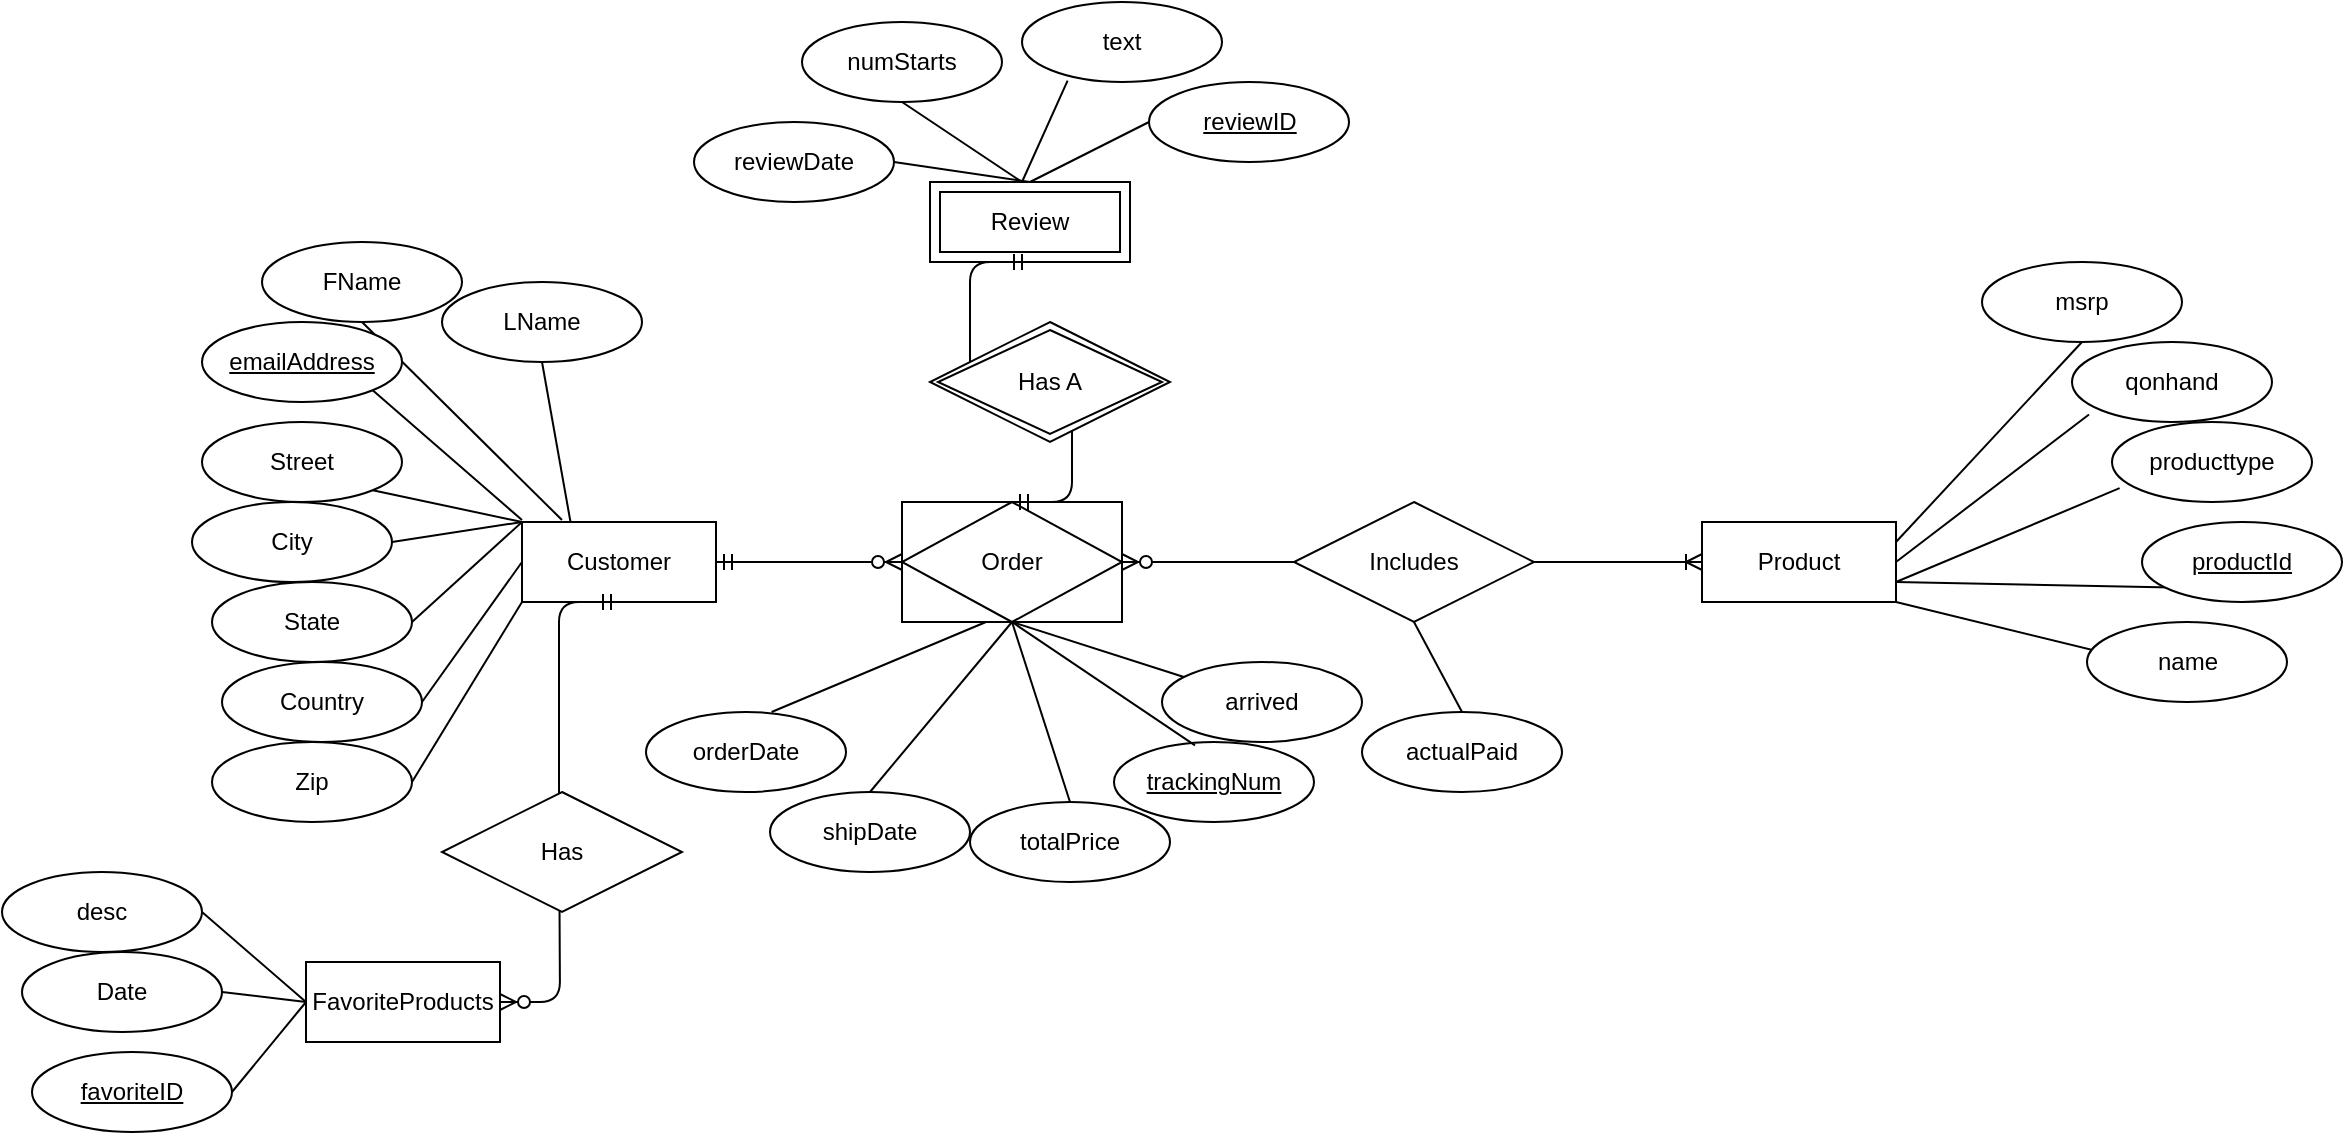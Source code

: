 <mxfile version="14.2.9" type="github">
  <diagram id="R2lEEEUBdFMjLlhIrx00" name="Page-1">
    <mxGraphModel dx="2342" dy="703" grid="1" gridSize="10" guides="1" tooltips="1" connect="1" arrows="1" fold="1" page="1" pageScale="1" pageWidth="850" pageHeight="1100" math="0" shadow="0" extFonts="Permanent Marker^https://fonts.googleapis.com/css?family=Permanent+Marker">
      <root>
        <mxCell id="0" />
        <mxCell id="1" parent="0" />
        <mxCell id="x9NvxZj61J1J9ld-LQLX-63" value="Review" style="shape=ext;margin=3;double=1;whiteSpace=wrap;html=1;align=center;" parent="1" vertex="1">
          <mxGeometry x="-56" y="120" width="100" height="40" as="geometry" />
        </mxCell>
        <mxCell id="v3UMW6L6XcEvRnhdQh_5-23" value="actualPaid" style="ellipse;whiteSpace=wrap;html=1;align=center;" parent="1" vertex="1">
          <mxGeometry x="160" y="385" width="100" height="40" as="geometry" />
        </mxCell>
        <mxCell id="v3UMW6L6XcEvRnhdQh_5-30" value="" style="endArrow=none;html=1;entryX=0.5;entryY=1;entryDx=0;entryDy=0;exitX=0.5;exitY=0;exitDx=0;exitDy=0;" parent="1" source="v3UMW6L6XcEvRnhdQh_5-23" edge="1" target="JtV4IDJJG3DMfFqDeFfQ-3">
          <mxGeometry width="50" height="50" relative="1" as="geometry">
            <mxPoint x="399.5" y="395" as="sourcePoint" />
            <mxPoint x="267.5" y="355" as="targetPoint" />
          </mxGeometry>
        </mxCell>
        <mxCell id="v3UMW6L6XcEvRnhdQh_5-32" value="" style="endArrow=none;html=1;rounded=0;exitX=1;exitY=0.75;exitDx=0;exitDy=0;entryX=1;entryY=1;entryDx=0;entryDy=0;" parent="1" source="tE1Tz7KGst0yB31uhPFn-10" target="v3UMW6L6XcEvRnhdQh_5-40" edge="1">
          <mxGeometry relative="1" as="geometry">
            <mxPoint x="347.5" y="280" as="sourcePoint" />
            <mxPoint x="270" y="240" as="targetPoint" />
          </mxGeometry>
        </mxCell>
        <mxCell id="v3UMW6L6XcEvRnhdQh_5-33" value="" style="endArrow=none;html=1;rounded=0;exitX=1;exitY=0.75;exitDx=0;exitDy=0;entryX=0.038;entryY=0.827;entryDx=0;entryDy=0;entryPerimeter=0;" parent="1" source="tE1Tz7KGst0yB31uhPFn-10" target="v3UMW6L6XcEvRnhdQh_5-43" edge="1">
          <mxGeometry relative="1" as="geometry">
            <mxPoint x="422.85" y="278.98" as="sourcePoint" />
            <mxPoint x="490" y="240" as="targetPoint" />
          </mxGeometry>
        </mxCell>
        <mxCell id="v3UMW6L6XcEvRnhdQh_5-34" value="" style="endArrow=none;html=1;rounded=0;entryX=0.085;entryY=0.907;entryDx=0;entryDy=0;entryPerimeter=0;" parent="1" target="v3UMW6L6XcEvRnhdQh_5-44" edge="1">
          <mxGeometry relative="1" as="geometry">
            <mxPoint x="427" y="310" as="sourcePoint" />
            <mxPoint x="423.311" y="229.82" as="targetPoint" />
          </mxGeometry>
        </mxCell>
        <mxCell id="v3UMW6L6XcEvRnhdQh_5-35" value="" style="endArrow=none;html=1;rounded=0;exitX=1;exitY=0.25;exitDx=0;exitDy=0;entryX=0.5;entryY=1;entryDx=0;entryDy=0;" parent="1" source="tE1Tz7KGst0yB31uhPFn-10" target="v3UMW6L6XcEvRnhdQh_5-45" edge="1">
          <mxGeometry relative="1" as="geometry">
            <mxPoint x="375" y="280" as="sourcePoint" />
            <mxPoint x="330" y="230" as="targetPoint" />
          </mxGeometry>
        </mxCell>
        <mxCell id="v3UMW6L6XcEvRnhdQh_5-40" value="productId" style="ellipse;whiteSpace=wrap;html=1;align=center;fontStyle=4;" parent="1" vertex="1">
          <mxGeometry x="550" y="290" width="100" height="40" as="geometry" />
        </mxCell>
        <mxCell id="v3UMW6L6XcEvRnhdQh_5-43" value="producttype" style="ellipse;whiteSpace=wrap;html=1;align=center;" parent="1" vertex="1">
          <mxGeometry x="535" y="240" width="100" height="40" as="geometry" />
        </mxCell>
        <mxCell id="v3UMW6L6XcEvRnhdQh_5-44" value="qonhand" style="ellipse;whiteSpace=wrap;html=1;align=center;" parent="1" vertex="1">
          <mxGeometry x="515" y="200" width="100" height="40" as="geometry" />
        </mxCell>
        <mxCell id="v3UMW6L6XcEvRnhdQh_5-45" value="msrp" style="ellipse;whiteSpace=wrap;html=1;align=center;" parent="1" vertex="1">
          <mxGeometry x="470" y="160" width="100" height="40" as="geometry" />
        </mxCell>
        <mxCell id="v3UMW6L6XcEvRnhdQh_5-48" value="" style="endArrow=none;html=1;rounded=0;entryX=1;entryY=1;entryDx=0;entryDy=0;exitX=1;exitY=1;exitDx=0;exitDy=0;" parent="1" source="tE1Tz7KGst0yB31uhPFn-10" target="v3UMW6L6XcEvRnhdQh_5-50" edge="1">
          <mxGeometry relative="1" as="geometry">
            <mxPoint x="320" y="280" as="sourcePoint" />
            <mxPoint x="230" y="280" as="targetPoint" />
          </mxGeometry>
        </mxCell>
        <mxCell id="v3UMW6L6XcEvRnhdQh_5-50" value="name" style="ellipse;whiteSpace=wrap;html=1;align=center;" parent="1" vertex="1">
          <mxGeometry x="522.5" y="340" width="100" height="40" as="geometry" />
        </mxCell>
        <mxCell id="v3UMW6L6XcEvRnhdQh_5-52" value="Customer" style="whiteSpace=wrap;html=1;align=center;" parent="1" vertex="1">
          <mxGeometry x="-260" y="290" width="97" height="40" as="geometry" />
        </mxCell>
        <mxCell id="v3UMW6L6XcEvRnhdQh_5-63" value="" style="endArrow=none;html=1;rounded=0;entryX=1;entryY=1;entryDx=0;entryDy=0;" parent="1" target="v3UMW6L6XcEvRnhdQh_5-65" edge="1">
          <mxGeometry relative="1" as="geometry">
            <mxPoint x="-260" y="289" as="sourcePoint" />
            <mxPoint x="-310" y="240" as="targetPoint" />
          </mxGeometry>
        </mxCell>
        <mxCell id="v3UMW6L6XcEvRnhdQh_5-64" value="" style="endArrow=none;html=1;rounded=0;entryX=0.5;entryY=1;entryDx=0;entryDy=0;" parent="1" target="v3UMW6L6XcEvRnhdQh_5-66" edge="1">
          <mxGeometry relative="1" as="geometry">
            <mxPoint x="-240" y="289" as="sourcePoint" />
            <mxPoint x="-250" y="230" as="targetPoint" />
          </mxGeometry>
        </mxCell>
        <mxCell id="v3UMW6L6XcEvRnhdQh_5-65" value="emailAddress" style="ellipse;whiteSpace=wrap;html=1;align=center;fontStyle=4;" parent="1" vertex="1">
          <mxGeometry x="-420" y="190" width="100" height="40" as="geometry" />
        </mxCell>
        <mxCell id="v3UMW6L6XcEvRnhdQh_5-66" value="FName" style="ellipse;whiteSpace=wrap;html=1;align=center;" parent="1" vertex="1">
          <mxGeometry x="-390" y="150" width="100" height="40" as="geometry" />
        </mxCell>
        <mxCell id="v3UMW6L6XcEvRnhdQh_5-67" value="" style="endArrow=none;html=1;rounded=0;entryX=1;entryY=1;entryDx=0;entryDy=0;" parent="1" target="v3UMW6L6XcEvRnhdQh_5-68" edge="1">
          <mxGeometry relative="1" as="geometry">
            <mxPoint x="-260" y="290" as="sourcePoint" />
            <mxPoint x="-350" y="280" as="targetPoint" />
          </mxGeometry>
        </mxCell>
        <mxCell id="v3UMW6L6XcEvRnhdQh_5-68" value="Street" style="ellipse;whiteSpace=wrap;html=1;align=center;" parent="1" vertex="1">
          <mxGeometry x="-420" y="240" width="100" height="40" as="geometry" />
        </mxCell>
        <mxCell id="v3UMW6L6XcEvRnhdQh_5-71" value="" style="endArrow=none;html=1;rounded=0;exitX=0.25;exitY=0;exitDx=0;exitDy=0;entryX=0.5;entryY=1;entryDx=0;entryDy=0;" parent="1" source="v3UMW6L6XcEvRnhdQh_5-52" target="v3UMW6L6XcEvRnhdQh_5-72" edge="1">
          <mxGeometry relative="1" as="geometry">
            <mxPoint x="-110.812" y="290" as="sourcePoint" />
            <mxPoint x="-150" y="230.6" as="targetPoint" />
          </mxGeometry>
        </mxCell>
        <mxCell id="v3UMW6L6XcEvRnhdQh_5-72" value="LName" style="ellipse;whiteSpace=wrap;html=1;align=center;" parent="1" vertex="1">
          <mxGeometry x="-300" y="170" width="100" height="40" as="geometry" />
        </mxCell>
        <mxCell id="v3UMW6L6XcEvRnhdQh_5-95" value="desc" style="ellipse;whiteSpace=wrap;html=1;align=center;" parent="1" vertex="1">
          <mxGeometry x="-520" y="465" width="100" height="40" as="geometry" />
        </mxCell>
        <mxCell id="v3UMW6L6XcEvRnhdQh_5-108" value="FavoriteProducts" style="whiteSpace=wrap;html=1;align=center;" parent="1" vertex="1">
          <mxGeometry x="-368" y="510" width="97" height="40" as="geometry" />
        </mxCell>
        <mxCell id="v3UMW6L6XcEvRnhdQh_5-116" value="Date" style="ellipse;whiteSpace=wrap;html=1;align=center;" parent="1" vertex="1">
          <mxGeometry x="-510" y="505" width="100" height="40" as="geometry" />
        </mxCell>
        <mxCell id="v3UMW6L6XcEvRnhdQh_5-120" value="&lt;u&gt;favoriteID&lt;/u&gt;" style="ellipse;whiteSpace=wrap;html=1;align=center;" parent="1" vertex="1">
          <mxGeometry x="-505" y="555" width="100" height="40" as="geometry" />
        </mxCell>
        <mxCell id="v3UMW6L6XcEvRnhdQh_5-123" value="" style="endArrow=none;html=1;rounded=0;strokeColor=#000000;exitX=0;exitY=0.5;exitDx=0;exitDy=0;entryX=1;entryY=0.5;entryDx=0;entryDy=0;" parent="1" source="v3UMW6L6XcEvRnhdQh_5-108" edge="1" target="v3UMW6L6XcEvRnhdQh_5-120">
          <mxGeometry relative="1" as="geometry">
            <mxPoint x="-513" y="520" as="sourcePoint" />
            <mxPoint x="-413" y="635" as="targetPoint" />
          </mxGeometry>
        </mxCell>
        <mxCell id="6PIn2MYNK5KoDBoRQHLl-4" value="" style="endArrow=none;html=1;exitX=0.5;exitY=0;exitDx=0;exitDy=0;entryX=0.5;entryY=1;entryDx=0;entryDy=0;" parent="1" edge="1" target="tE1Tz7KGst0yB31uhPFn-6" source="JtV4IDJJG3DMfFqDeFfQ-2">
          <mxGeometry width="50" height="50" relative="1" as="geometry">
            <mxPoint x="330" y="385" as="sourcePoint" />
            <mxPoint x="172" y="330" as="targetPoint" />
          </mxGeometry>
        </mxCell>
        <mxCell id="tE1Tz7KGst0yB31uhPFn-6" value="Order" style="shape=associativeEntity;whiteSpace=wrap;html=1;align=center;" parent="1" vertex="1">
          <mxGeometry x="-70" y="280" width="110" height="60" as="geometry" />
        </mxCell>
        <mxCell id="tE1Tz7KGst0yB31uhPFn-10" value="Product" style="whiteSpace=wrap;html=1;align=center;" parent="1" vertex="1">
          <mxGeometry x="330" y="290" width="97" height="40" as="geometry" />
        </mxCell>
        <mxCell id="QLD6Ur6bGYuq00FG4TX2-11" value="" style="endArrow=none;html=1;rounded=0;strokeColor=#000000;exitX=0;exitY=1;exitDx=0;exitDy=0;entryX=1;entryY=0.5;entryDx=0;entryDy=0;" parent="1" source="v3UMW6L6XcEvRnhdQh_5-52" edge="1" target="JtV4IDJJG3DMfFqDeFfQ-1">
          <mxGeometry relative="1" as="geometry">
            <mxPoint x="-560" y="480" as="sourcePoint" />
            <mxPoint x="-470" y="520" as="targetPoint" />
          </mxGeometry>
        </mxCell>
        <mxCell id="x9NvxZj61J1J9ld-LQLX-14" value="City" style="ellipse;whiteSpace=wrap;html=1;align=center;" parent="1" vertex="1">
          <mxGeometry x="-425" y="280" width="100" height="40" as="geometry" />
        </mxCell>
        <mxCell id="x9NvxZj61J1J9ld-LQLX-15" value="State" style="ellipse;whiteSpace=wrap;html=1;align=center;" parent="1" vertex="1">
          <mxGeometry x="-415" y="320" width="100" height="40" as="geometry" />
        </mxCell>
        <mxCell id="x9NvxZj61J1J9ld-LQLX-25" value="" style="endArrow=none;html=1;rounded=0;exitX=0;exitY=0;exitDx=0;exitDy=0;entryX=1;entryY=0.5;entryDx=0;entryDy=0;" parent="1" source="v3UMW6L6XcEvRnhdQh_5-52" target="x9NvxZj61J1J9ld-LQLX-15" edge="1">
          <mxGeometry relative="1" as="geometry">
            <mxPoint x="-240" y="300" as="sourcePoint" />
            <mxPoint x="-279.645" y="224.142" as="targetPoint" />
          </mxGeometry>
        </mxCell>
        <mxCell id="x9NvxZj61J1J9ld-LQLX-26" value="" style="endArrow=none;html=1;rounded=0;exitX=0;exitY=0;exitDx=0;exitDy=0;entryX=1;entryY=0.5;entryDx=0;entryDy=0;" parent="1" source="v3UMW6L6XcEvRnhdQh_5-52" target="x9NvxZj61J1J9ld-LQLX-14" edge="1">
          <mxGeometry relative="1" as="geometry">
            <mxPoint x="-230" y="310" as="sourcePoint" />
            <mxPoint x="-269.645" y="234.142" as="targetPoint" />
          </mxGeometry>
        </mxCell>
        <mxCell id="x9NvxZj61J1J9ld-LQLX-29" value="Country" style="ellipse;whiteSpace=wrap;html=1;align=center;" parent="1" vertex="1">
          <mxGeometry x="-410" y="360" width="100" height="40" as="geometry" />
        </mxCell>
        <mxCell id="x9NvxZj61J1J9ld-LQLX-30" value="" style="endArrow=none;html=1;rounded=0;entryX=1;entryY=0.5;entryDx=0;entryDy=0;exitX=0;exitY=0.5;exitDx=0;exitDy=0;" parent="1" source="v3UMW6L6XcEvRnhdQh_5-52" target="x9NvxZj61J1J9ld-LQLX-29" edge="1">
          <mxGeometry relative="1" as="geometry">
            <mxPoint x="-260" y="340" as="sourcePoint" />
            <mxPoint x="-282.645" y="264.142" as="targetPoint" />
          </mxGeometry>
        </mxCell>
        <mxCell id="x9NvxZj61J1J9ld-LQLX-45" value="orderDate" style="ellipse;whiteSpace=wrap;html=1;align=center;" parent="1" vertex="1">
          <mxGeometry x="-198" y="385" width="100" height="40" as="geometry" />
        </mxCell>
        <mxCell id="x9NvxZj61J1J9ld-LQLX-46" value="shipDate" style="ellipse;whiteSpace=wrap;html=1;align=center;" parent="1" vertex="1">
          <mxGeometry x="-136" y="425" width="100" height="40" as="geometry" />
        </mxCell>
        <mxCell id="x9NvxZj61J1J9ld-LQLX-47" value="" style="endArrow=none;html=1;rounded=0;strokeColor=#000000;exitX=0.628;exitY=0;exitDx=0;exitDy=0;exitPerimeter=0;entryX=0.5;entryY=1;entryDx=0;entryDy=0;" parent="1" source="x9NvxZj61J1J9ld-LQLX-45" edge="1">
          <mxGeometry relative="1" as="geometry">
            <mxPoint x="-108" y="370" as="sourcePoint" />
            <mxPoint x="-28" y="340" as="targetPoint" />
          </mxGeometry>
        </mxCell>
        <mxCell id="x9NvxZj61J1J9ld-LQLX-48" value="" style="endArrow=none;html=1;rounded=0;strokeColor=#000000;entryX=0.5;entryY=0;entryDx=0;entryDy=0;exitX=0.5;exitY=1;exitDx=0;exitDy=0;" parent="1" source="tE1Tz7KGst0yB31uhPFn-6" target="x9NvxZj61J1J9ld-LQLX-46" edge="1">
          <mxGeometry relative="1" as="geometry">
            <mxPoint x="-3" y="340" as="sourcePoint" />
            <mxPoint x="-58" y="260" as="targetPoint" />
          </mxGeometry>
        </mxCell>
        <mxCell id="x9NvxZj61J1J9ld-LQLX-50" value="&lt;u&gt;trackingNum&lt;/u&gt;" style="ellipse;whiteSpace=wrap;html=1;align=center;" parent="1" vertex="1">
          <mxGeometry x="36" y="400" width="100" height="40" as="geometry" />
        </mxCell>
        <mxCell id="x9NvxZj61J1J9ld-LQLX-51" value="" style="endArrow=none;html=1;rounded=0;strokeColor=#000000;entryX=0.405;entryY=0.042;entryDx=0;entryDy=0;exitX=0.5;exitY=1;exitDx=0;exitDy=0;entryPerimeter=0;" parent="1" source="tE1Tz7KGst0yB31uhPFn-6" target="x9NvxZj61J1J9ld-LQLX-50" edge="1">
          <mxGeometry relative="1" as="geometry">
            <mxPoint x="-5" y="350" as="sourcePoint" />
            <mxPoint x="-28" y="395" as="targetPoint" />
          </mxGeometry>
        </mxCell>
        <mxCell id="x9NvxZj61J1J9ld-LQLX-53" value="" style="edgeStyle=entityRelationEdgeStyle;fontSize=12;html=1;endArrow=ERzeroToMany;startArrow=ERmandOne;exitX=1;exitY=0.5;exitDx=0;exitDy=0;entryX=0;entryY=0.5;entryDx=0;entryDy=0;" parent="1" source="v3UMW6L6XcEvRnhdQh_5-52" target="tE1Tz7KGst0yB31uhPFn-6" edge="1">
          <mxGeometry width="100" height="100" relative="1" as="geometry">
            <mxPoint x="180" y="440" as="sourcePoint" />
            <mxPoint x="280" y="340" as="targetPoint" />
          </mxGeometry>
        </mxCell>
        <mxCell id="x9NvxZj61J1J9ld-LQLX-57" value="reviewDate" style="ellipse;whiteSpace=wrap;html=1;align=center;" parent="1" vertex="1">
          <mxGeometry x="-174" y="90" width="100" height="40" as="geometry" />
        </mxCell>
        <mxCell id="x9NvxZj61J1J9ld-LQLX-58" value="text" style="ellipse;whiteSpace=wrap;html=1;align=center;" parent="1" vertex="1">
          <mxGeometry x="-10" y="30" width="100" height="40" as="geometry" />
        </mxCell>
        <mxCell id="x9NvxZj61J1J9ld-LQLX-59" value="numStarts" style="ellipse;whiteSpace=wrap;html=1;align=center;" parent="1" vertex="1">
          <mxGeometry x="-120" y="40" width="100" height="40" as="geometry" />
        </mxCell>
        <mxCell id="x9NvxZj61J1J9ld-LQLX-61" value="" style="edgeStyle=entityRelationEdgeStyle;fontSize=12;html=1;endArrow=ERmandOne;startArrow=ERmandOne;entryX=0.5;entryY=1;entryDx=0;entryDy=0;exitX=0.5;exitY=0;exitDx=0;exitDy=0;" parent="1" source="tE1Tz7KGst0yB31uhPFn-6" target="x9NvxZj61J1J9ld-LQLX-63" edge="1">
          <mxGeometry width="100" height="100" relative="1" as="geometry">
            <mxPoint x="180" y="440" as="sourcePoint" />
            <mxPoint x="-35.5" y="170" as="targetPoint" />
          </mxGeometry>
        </mxCell>
        <mxCell id="x9NvxZj61J1J9ld-LQLX-60" value="Has A" style="shape=rhombus;double=1;perimeter=rhombusPerimeter;whiteSpace=wrap;html=1;align=center;" parent="1" vertex="1">
          <mxGeometry x="-56" y="190" width="120" height="60" as="geometry" />
        </mxCell>
        <mxCell id="x9NvxZj61J1J9ld-LQLX-64" value="" style="endArrow=none;html=1;rounded=0;exitX=0.5;exitY=0;exitDx=0;exitDy=0;entryX=1;entryY=0.5;entryDx=0;entryDy=0;" parent="1" source="x9NvxZj61J1J9ld-LQLX-63" target="x9NvxZj61J1J9ld-LQLX-57" edge="1">
          <mxGeometry relative="1" as="geometry">
            <mxPoint x="-225.75" y="300" as="sourcePoint" />
            <mxPoint x="-240" y="220" as="targetPoint" />
          </mxGeometry>
        </mxCell>
        <mxCell id="x9NvxZj61J1J9ld-LQLX-65" value="" style="endArrow=none;html=1;rounded=0;entryX=0.5;entryY=1;entryDx=0;entryDy=0;" parent="1" target="x9NvxZj61J1J9ld-LQLX-59" edge="1">
          <mxGeometry relative="1" as="geometry">
            <mxPoint x="-10" y="120" as="sourcePoint" />
            <mxPoint x="-64" y="120" as="targetPoint" />
          </mxGeometry>
        </mxCell>
        <mxCell id="x9NvxZj61J1J9ld-LQLX-66" value="" style="endArrow=none;html=1;rounded=0;entryX=0.228;entryY=0.983;entryDx=0;entryDy=0;entryPerimeter=0;" parent="1" target="x9NvxZj61J1J9ld-LQLX-58" edge="1">
          <mxGeometry relative="1" as="geometry">
            <mxPoint x="-10" y="120" as="sourcePoint" />
            <mxPoint x="-10" y="100" as="targetPoint" />
          </mxGeometry>
        </mxCell>
        <mxCell id="x9NvxZj61J1J9ld-LQLX-67" value="" style="edgeStyle=entityRelationEdgeStyle;fontSize=12;html=1;endArrow=ERoneToMany;startArrow=ERzeroToMany;entryX=0;entryY=0.5;entryDx=0;entryDy=0;exitX=1;exitY=0.5;exitDx=0;exitDy=0;" parent="1" source="tE1Tz7KGst0yB31uhPFn-6" target="tE1Tz7KGst0yB31uhPFn-10" edge="1">
          <mxGeometry width="100" height="100" relative="1" as="geometry">
            <mxPoint x="123.5" y="530" as="sourcePoint" />
            <mxPoint x="223.5" y="430" as="targetPoint" />
          </mxGeometry>
        </mxCell>
        <mxCell id="x9NvxZj61J1J9ld-LQLX-71" value="&lt;u&gt;reviewID&lt;/u&gt;" style="ellipse;whiteSpace=wrap;html=1;align=center;" parent="1" vertex="1">
          <mxGeometry x="53.5" y="70" width="100" height="40" as="geometry" />
        </mxCell>
        <mxCell id="x9NvxZj61J1J9ld-LQLX-72" value="" style="endArrow=none;html=1;rounded=0;entryX=0;entryY=0.5;entryDx=0;entryDy=0;exitX=0.5;exitY=0;exitDx=0;exitDy=0;" parent="1" source="x9NvxZj61J1J9ld-LQLX-63" target="x9NvxZj61J1J9ld-LQLX-71" edge="1">
          <mxGeometry relative="1" as="geometry">
            <mxPoint y="130" as="sourcePoint" />
            <mxPoint x="58.8" y="79.32" as="targetPoint" />
          </mxGeometry>
        </mxCell>
        <mxCell id="JtV4IDJJG3DMfFqDeFfQ-1" value="Zip" style="ellipse;whiteSpace=wrap;html=1;align=center;" vertex="1" parent="1">
          <mxGeometry x="-415" y="400" width="100" height="40" as="geometry" />
        </mxCell>
        <mxCell id="JtV4IDJJG3DMfFqDeFfQ-2" value="totalPrice" style="ellipse;whiteSpace=wrap;html=1;align=center;" vertex="1" parent="1">
          <mxGeometry x="-36" y="430" width="100" height="40" as="geometry" />
        </mxCell>
        <mxCell id="JtV4IDJJG3DMfFqDeFfQ-3" value="Includes" style="shape=rhombus;perimeter=rhombusPerimeter;whiteSpace=wrap;html=1;align=center;" vertex="1" parent="1">
          <mxGeometry x="126" y="280" width="120" height="60" as="geometry" />
        </mxCell>
        <mxCell id="JtV4IDJJG3DMfFqDeFfQ-6" value="" style="endArrow=none;html=1;rounded=0;strokeColor=#000000;entryX=1;entryY=0.5;entryDx=0;entryDy=0;" edge="1" parent="1" target="v3UMW6L6XcEvRnhdQh_5-116">
          <mxGeometry relative="1" as="geometry">
            <mxPoint x="-368" y="530" as="sourcePoint" />
            <mxPoint x="-403" y="645" as="targetPoint" />
          </mxGeometry>
        </mxCell>
        <mxCell id="JtV4IDJJG3DMfFqDeFfQ-7" value="" style="endArrow=none;html=1;rounded=0;strokeColor=#000000;entryX=1;entryY=0.5;entryDx=0;entryDy=0;exitX=0;exitY=0.5;exitDx=0;exitDy=0;" edge="1" parent="1" source="v3UMW6L6XcEvRnhdQh_5-108" target="v3UMW6L6XcEvRnhdQh_5-95">
          <mxGeometry relative="1" as="geometry">
            <mxPoint x="-358" y="540" as="sourcePoint" />
            <mxPoint x="-408" y="550" as="targetPoint" />
          </mxGeometry>
        </mxCell>
        <mxCell id="JtV4IDJJG3DMfFqDeFfQ-8" value="arrived" style="ellipse;whiteSpace=wrap;html=1;align=center;" vertex="1" parent="1">
          <mxGeometry x="60" y="360" width="100" height="40" as="geometry" />
        </mxCell>
        <mxCell id="JtV4IDJJG3DMfFqDeFfQ-9" value="" style="endArrow=none;html=1;rounded=0;strokeColor=#000000;exitX=0.5;exitY=1;exitDx=0;exitDy=0;" edge="1" parent="1" source="tE1Tz7KGst0yB31uhPFn-6" target="JtV4IDJJG3DMfFqDeFfQ-8">
          <mxGeometry relative="1" as="geometry">
            <mxPoint x="-10" y="340" as="sourcePoint" />
            <mxPoint x="86.5" y="411.68" as="targetPoint" />
          </mxGeometry>
        </mxCell>
        <mxCell id="JtV4IDJJG3DMfFqDeFfQ-10" value="" style="edgeStyle=entityRelationEdgeStyle;fontSize=12;html=1;endArrow=ERzeroToMany;startArrow=ERmandOne;entryX=1;entryY=0.5;entryDx=0;entryDy=0;exitX=0.5;exitY=1;exitDx=0;exitDy=0;" edge="1" parent="1" source="v3UMW6L6XcEvRnhdQh_5-52" target="v3UMW6L6XcEvRnhdQh_5-108">
          <mxGeometry width="100" height="100" relative="1" as="geometry">
            <mxPoint x="-690" y="230" as="sourcePoint" />
            <mxPoint x="-590" y="130" as="targetPoint" />
          </mxGeometry>
        </mxCell>
        <mxCell id="x9NvxZj61J1J9ld-LQLX-69" value="Has" style="shape=rhombus;perimeter=rhombusPerimeter;whiteSpace=wrap;html=1;align=center;" parent="1" vertex="1">
          <mxGeometry x="-300" y="425" width="120" height="60" as="geometry" />
        </mxCell>
      </root>
    </mxGraphModel>
  </diagram>
</mxfile>
